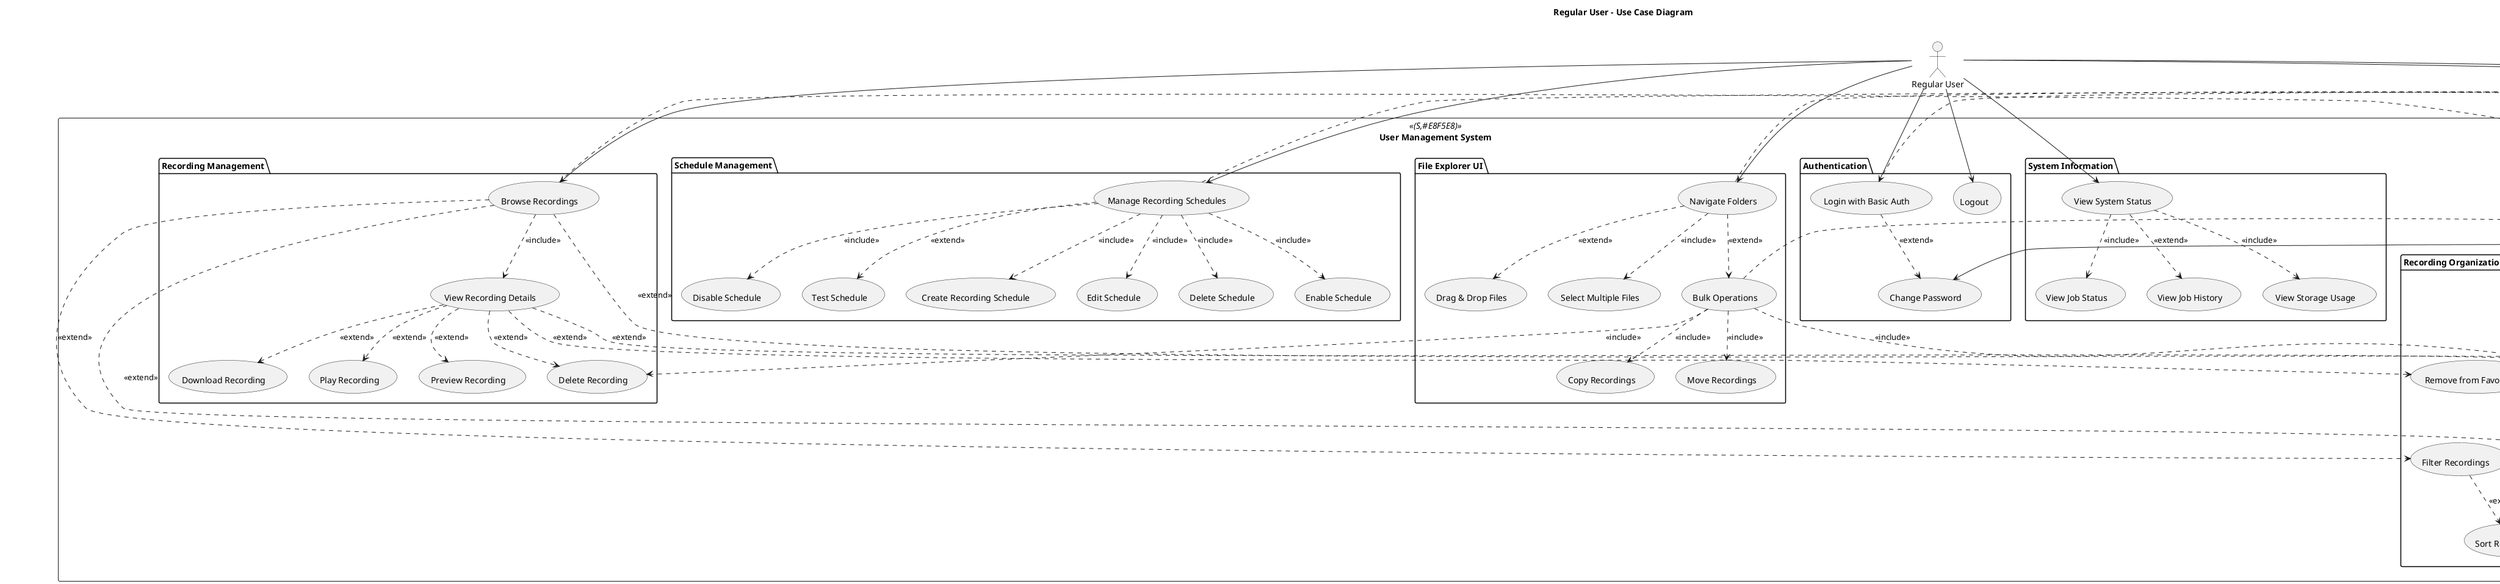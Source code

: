 @startuml Regular User Use Cases

!define ACTOR(name,desc) actor name as "desc" << (A,#E1F5FE) >>
!define USECASE(name,desc) usecase name as "desc" << (U,#FFF3E0) >>
!define SYSTEM(name,desc) rectangle name as "desc" << (S,#E8F5E8) >>

title Regular User - Use Case Diagram

' Actors
ACTOR(user, "Regular User")

' System Boundary
SYSTEM(user_system, "User Management System") {

    ' Authentication
    package "Authentication" {
        USECASE(login, "Login with Basic Auth")
        USECASE(logout, "Logout")
        USECASE(change_password, "Change Password")
    }

    ' Recording Management
    package "Recording Management" {
        USECASE(browse_recordings, "Browse Recordings")
        USECASE(view_recording_details, "View Recording Details")
        USECASE(download_recording, "Download Recording")
        USECASE(delete_recording, "Delete Recording")
        USECASE(play_recording, "Play Recording")
        USECASE(preview_recording, "Preview Recording")
    }

    ' Recording Organization
    package "Recording Organization" {
        USECASE(manage_favorites, "Manage Favorites")
        USECASE(mark_favorite, "Mark as Favorite")
        USECASE(unmark_favorite, "Remove from Favorites")
        USECASE(search_recordings, "Search Recordings")
        USECASE(filter_recordings, "Filter Recordings")
        USECASE(sort_recordings, "Sort Recordings")
    }

    ' Schedule Management
    package "Schedule Management" {
        USECASE(manage_schedules, "Manage Recording Schedules")
        USECASE(create_schedule, "Create Recording Schedule")
        USECASE(edit_schedule, "Edit Schedule")
        USECASE(delete_schedule, "Delete Schedule")
        USECASE(enable_schedule, "Enable Schedule")
        USECASE(disable_schedule, "Disable Schedule")
        USECASE(test_schedule, "Test Schedule")
    }

    ' File Explorer Interface
    package "File Explorer UI" {
        USECASE(navigate_folders, "Navigate Folders")
        USECASE(bulk_operations, "Bulk Operations")
        USECASE(drag_drop, "Drag & Drop Files")
        USECASE(select_multiple, "Select Multiple Files")
        USECASE(copy_recordings, "Copy Recordings")
        USECASE(move_recordings, "Move Recordings")
    }

    ' System Information
    package "System Information" {
        USECASE(view_system_status, "View System Status")
        USECASE(view_storage_usage, "View Storage Usage")
        USECASE(view_job_status, "View Job Status")
        USECASE(view_job_history, "View Job History")
    }
}

' Actor Relationships
user --> login
user --> logout
user --> change_password
user --> browse_recordings
user --> manage_favorites
user --> manage_schedules
user --> navigate_folders
user --> view_system_status

' Include/Extend Relationships
' Authentication Flow
login ..> change_password : <<extend>>

' Recording Management Flow
browse_recordings ..> view_recording_details : <<include>>
browse_recordings ..> search_recordings : <<extend>>
browse_recordings ..> filter_recordings : <<extend>>
browse_recordings ..> sort_recordings : <<extend>>

view_recording_details ..> download_recording : <<extend>>
view_recording_details ..> delete_recording : <<extend>>
view_recording_details ..> play_recording : <<extend>>
view_recording_details ..> preview_recording : <<extend>>
view_recording_details ..> mark_favorite : <<extend>>
view_recording_details ..> unmark_favorite : <<extend>>

' Favorites Management Flow
manage_favorites ..> mark_favorite : <<include>>
manage_favorites ..> unmark_favorite : <<include>>
manage_favorites ..> search_recordings : <<extend>>

' Schedule Management Flow
manage_schedules ..> create_schedule : <<include>>
manage_schedules ..> edit_schedule : <<include>>
manage_schedules ..> delete_schedule : <<include>>
manage_schedules ..> enable_schedule : <<include>>
manage_schedules ..> disable_schedule : <<include>>
manage_schedules ..> test_schedule : <<extend>>

' File Explorer Flow
navigate_folders ..> select_multiple : <<include>>
navigate_folders ..> bulk_operations : <<extend>>
navigate_folders ..> drag_drop : <<extend>>

bulk_operations ..> copy_recordings : <<include>>
bulk_operations ..> move_recordings : <<include>>
bulk_operations ..> delete_recording : <<include>>
bulk_operations ..> mark_favorite : <<include>>

' System Information Flow
view_system_status ..> view_storage_usage : <<include>>
view_system_status ..> view_job_status : <<include>>
view_system_status ..> view_job_history : <<extend>>

' Cross-package relationships
search_recordings ..> filter_recordings : <<extend>>
filter_recordings ..> sort_recordings : <<extend>>

' Notes
note right of login : Basic Authentication\nUsername/Password
note right of browse_recordings : File Explorer\nStyle Interface
note right of manage_favorites : Protects from\nrotation cleanup
note right of manage_schedules : Platform-specific\nconfigurations
note right of navigate_folders : Intuitive file\nmanagement
note right of bulk_operations : Multi-file\noperations

@enduml
